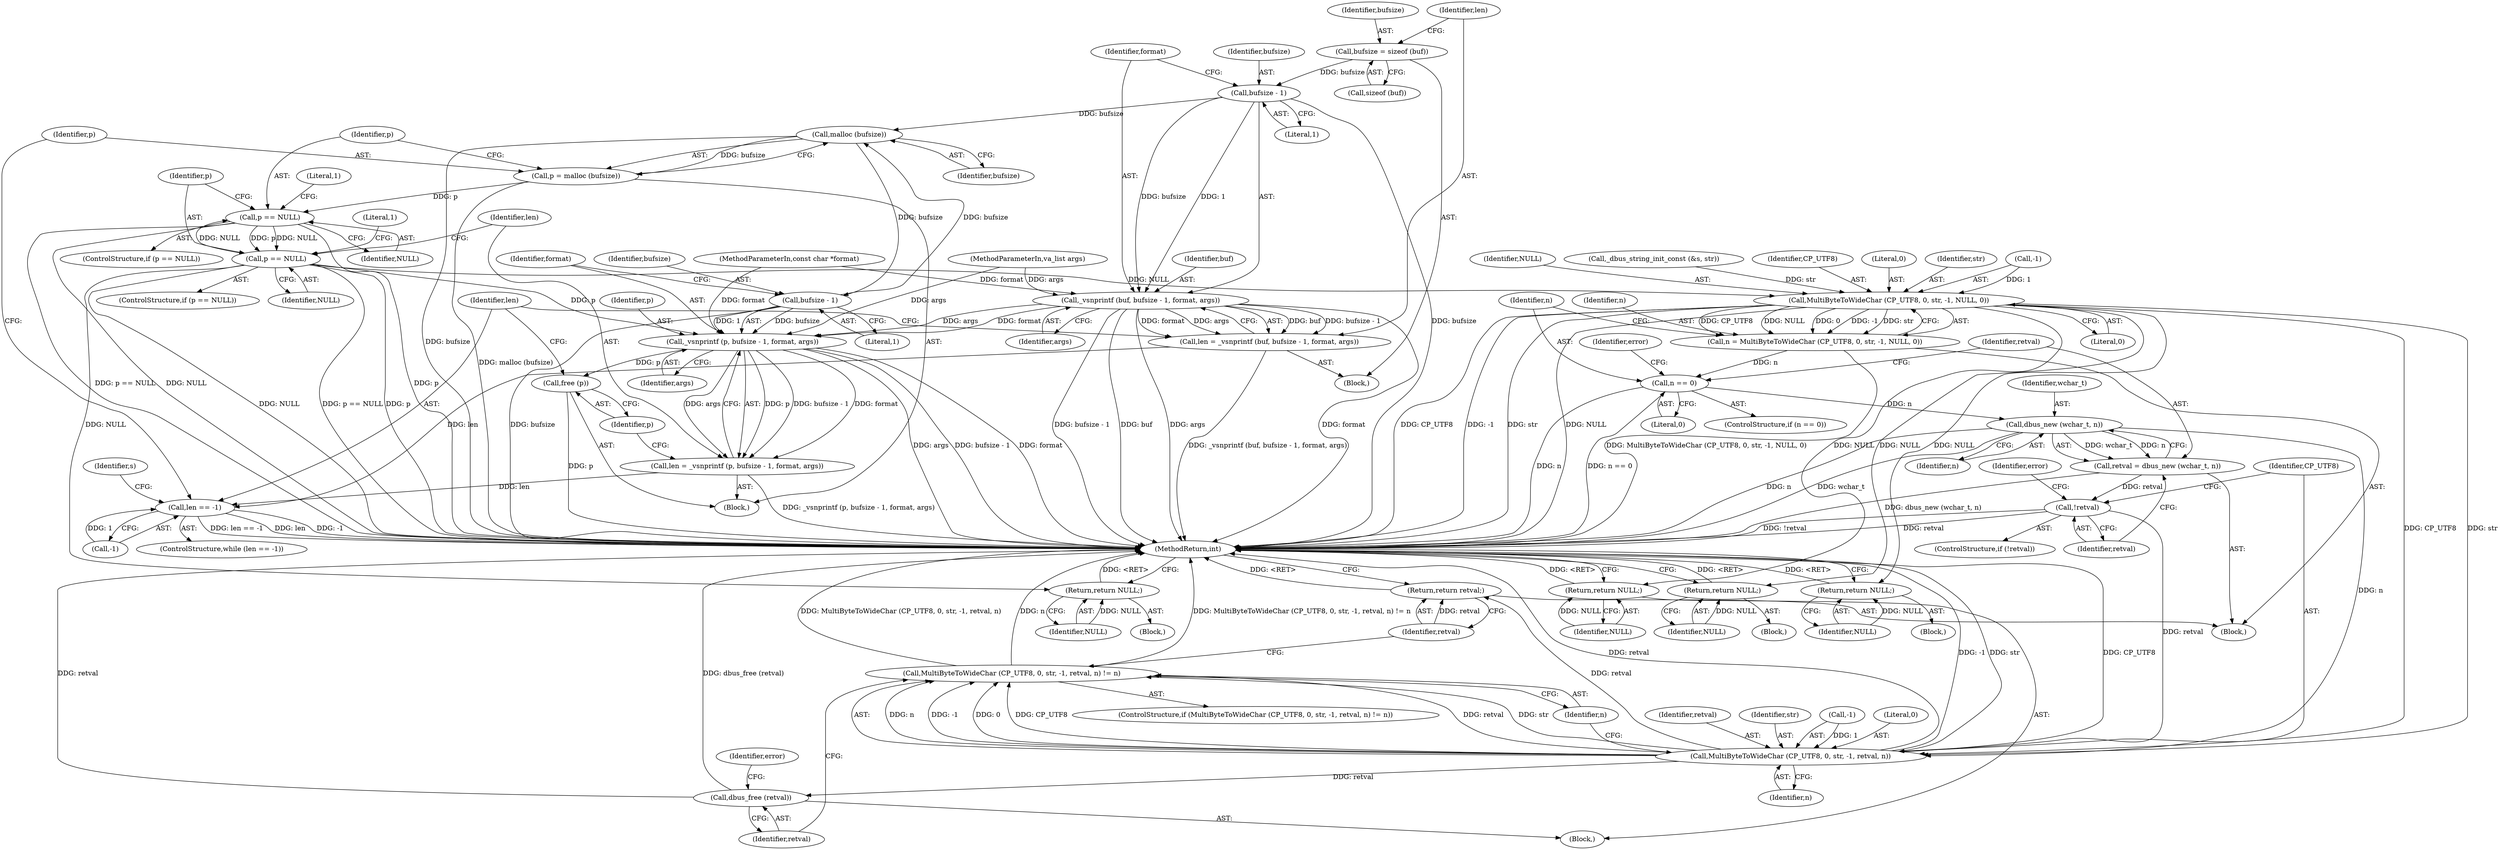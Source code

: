 digraph "0_dbus_954d75b2b64e4799f360d2a6bf9cff6d9fee37e7@API" {
"1000112" [label="(Call,bufsize = sizeof (buf))"];
"1000120" [label="(Call,bufsize - 1)"];
"1000118" [label="(Call,_vsnprintf (buf, bufsize - 1, format, args))"];
"1000116" [label="(Call,len = _vsnprintf (buf, bufsize - 1, format, args))"];
"1000126" [label="(Call,len == -1)"];
"1000151" [label="(Call,_vsnprintf (p, bufsize - 1, format, args))"];
"1000149" [label="(Call,len = _vsnprintf (p, bufsize - 1, format, args))"];
"1000158" [label="(Call,free (p))"];
"1000133" [label="(Call,malloc (bufsize))"];
"1000131" [label="(Call,p = malloc (bufsize))"];
"1000136" [label="(Call,p == NULL)"];
"1000143" [label="(Call,p == NULL)"];
"1000182" [label="(Return,return NULL;)"];
"1000186" [label="(Call,MultiByteToWideChar (CP_UTF8, 0, str, -1, NULL, 0))"];
"1000184" [label="(Call,n = MultiByteToWideChar (CP_UTF8, 0, str, -1, NULL, 0))"];
"1000195" [label="(Call,n == 0)"];
"1000206" [label="(Call,dbus_new (wchar_t, n))"];
"1000204" [label="(Call,retval = dbus_new (wchar_t, n))"];
"1000210" [label="(Call,!retval)"];
"1000219" [label="(Call,MultiByteToWideChar (CP_UTF8, 0, str, -1, retval, n))"];
"1000218" [label="(Call,MultiByteToWideChar (CP_UTF8, 0, str, -1, retval, n) != n)"];
"1000229" [label="(Call,dbus_free (retval))"];
"1000237" [label="(Return,return retval;)"];
"1000202" [label="(Return,return NULL;)"];
"1000215" [label="(Return,return NULL;)"];
"1000235" [label="(Return,return NULL;)"];
"1000153" [label="(Call,bufsize - 1)"];
"1000227" [label="(Identifier,n)"];
"1000133" [label="(Call,malloc (bufsize))"];
"1000204" [label="(Call,retval = dbus_new (wchar_t, n))"];
"1000124" [label="(Identifier,args)"];
"1000177" [label="(Block,)"];
"1000226" [label="(Identifier,n)"];
"1000137" [label="(Identifier,p)"];
"1000134" [label="(Identifier,bufsize)"];
"1000118" [label="(Call,_vsnprintf (buf, bufsize - 1, format, args))"];
"1000203" [label="(Identifier,NULL)"];
"1000166" [label="(Identifier,s)"];
"1000187" [label="(Identifier,CP_UTF8)"];
"1000127" [label="(Identifier,len)"];
"1000183" [label="(Identifier,NULL)"];
"1000135" [label="(ControlStructure,if (p == NULL))"];
"1000132" [label="(Identifier,p)"];
"1000225" [label="(Identifier,retval)"];
"1000188" [label="(Literal,0)"];
"1000131" [label="(Call,p = malloc (bufsize))"];
"1000222" [label="(Identifier,str)"];
"1000185" [label="(Identifier,n)"];
"1000209" [label="(ControlStructure,if (!retval))"];
"1000116" [label="(Call,len = _vsnprintf (buf, bufsize - 1, format, args))"];
"1000194" [label="(ControlStructure,if (n == 0))"];
"1000123" [label="(Identifier,format)"];
"1000152" [label="(Identifier,p)"];
"1000212" [label="(Block,)"];
"1000119" [label="(Identifier,buf)"];
"1000230" [label="(Identifier,retval)"];
"1000159" [label="(Identifier,p)"];
"1000198" [label="(Block,)"];
"1000120" [label="(Call,bufsize - 1)"];
"1000217" [label="(ControlStructure,if (MultiByteToWideChar (CP_UTF8, 0, str, -1, retval, n) != n))"];
"1000138" [label="(Identifier,NULL)"];
"1000157" [label="(Identifier,args)"];
"1000144" [label="(Identifier,p)"];
"1000229" [label="(Call,dbus_free (retval))"];
"1000117" [label="(Identifier,len)"];
"1000189" [label="(Identifier,str)"];
"1000107" [label="(MethodParameterIn,va_list args)"];
"1000235" [label="(Return,return NULL;)"];
"1000148" [label="(Literal,1)"];
"1000228" [label="(Block,)"];
"1000153" [label="(Call,bufsize - 1)"];
"1000300" [label="(MethodReturn,int)"];
"1000232" [label="(Identifier,error)"];
"1000154" [label="(Identifier,bufsize)"];
"1000216" [label="(Identifier,NULL)"];
"1000151" [label="(Call,_vsnprintf (p, bufsize - 1, format, args))"];
"1000143" [label="(Call,p == NULL)"];
"1000190" [label="(Call,-1)"];
"1000114" [label="(Call,sizeof (buf))"];
"1000141" [label="(Literal,1)"];
"1000200" [label="(Identifier,error)"];
"1000186" [label="(Call,MultiByteToWideChar (CP_UTF8, 0, str, -1, NULL, 0))"];
"1000184" [label="(Call,n = MultiByteToWideChar (CP_UTF8, 0, str, -1, NULL, 0))"];
"1000195" [label="(Call,n == 0)"];
"1000155" [label="(Literal,1)"];
"1000142" [label="(ControlStructure,if (p == NULL))"];
"1000211" [label="(Identifier,retval)"];
"1000108" [label="(Block,)"];
"1000197" [label="(Literal,0)"];
"1000126" [label="(Call,len == -1)"];
"1000121" [label="(Identifier,bufsize)"];
"1000112" [label="(Call,bufsize = sizeof (buf))"];
"1000158" [label="(Call,free (p))"];
"1000196" [label="(Identifier,n)"];
"1000149" [label="(Call,len = _vsnprintf (p, bufsize - 1, format, args))"];
"1000238" [label="(Identifier,retval)"];
"1000223" [label="(Call,-1)"];
"1000122" [label="(Literal,1)"];
"1000193" [label="(Literal,0)"];
"1000207" [label="(Identifier,wchar_t)"];
"1000192" [label="(Identifier,NULL)"];
"1000156" [label="(Identifier,format)"];
"1000128" [label="(Call,-1)"];
"1000220" [label="(Identifier,CP_UTF8)"];
"1000150" [label="(Identifier,len)"];
"1000218" [label="(Call,MultiByteToWideChar (CP_UTF8, 0, str, -1, retval, n) != n)"];
"1000210" [label="(Call,!retval)"];
"1000125" [label="(ControlStructure,while (len == -1))"];
"1000182" [label="(Return,return NULL;)"];
"1000164" [label="(Call,_dbus_string_init_const (&s, str))"];
"1000219" [label="(Call,MultiByteToWideChar (CP_UTF8, 0, str, -1, retval, n))"];
"1000145" [label="(Identifier,NULL)"];
"1000214" [label="(Identifier,error)"];
"1000130" [label="(Block,)"];
"1000205" [label="(Identifier,retval)"];
"1000236" [label="(Identifier,NULL)"];
"1000106" [label="(MethodParameterIn,const char *format)"];
"1000221" [label="(Literal,0)"];
"1000215" [label="(Return,return NULL;)"];
"1000237" [label="(Return,return retval;)"];
"1000206" [label="(Call,dbus_new (wchar_t, n))"];
"1000113" [label="(Identifier,bufsize)"];
"1000208" [label="(Identifier,n)"];
"1000160" [label="(Block,)"];
"1000202" [label="(Return,return NULL;)"];
"1000136" [label="(Call,p == NULL)"];
"1000112" -> "1000108"  [label="AST: "];
"1000112" -> "1000114"  [label="CFG: "];
"1000113" -> "1000112"  [label="AST: "];
"1000114" -> "1000112"  [label="AST: "];
"1000117" -> "1000112"  [label="CFG: "];
"1000112" -> "1000120"  [label="DDG: bufsize"];
"1000120" -> "1000118"  [label="AST: "];
"1000120" -> "1000122"  [label="CFG: "];
"1000121" -> "1000120"  [label="AST: "];
"1000122" -> "1000120"  [label="AST: "];
"1000123" -> "1000120"  [label="CFG: "];
"1000120" -> "1000300"  [label="DDG: bufsize"];
"1000120" -> "1000118"  [label="DDG: bufsize"];
"1000120" -> "1000118"  [label="DDG: 1"];
"1000120" -> "1000133"  [label="DDG: bufsize"];
"1000118" -> "1000116"  [label="AST: "];
"1000118" -> "1000124"  [label="CFG: "];
"1000119" -> "1000118"  [label="AST: "];
"1000123" -> "1000118"  [label="AST: "];
"1000124" -> "1000118"  [label="AST: "];
"1000116" -> "1000118"  [label="CFG: "];
"1000118" -> "1000300"  [label="DDG: format"];
"1000118" -> "1000300"  [label="DDG: bufsize - 1"];
"1000118" -> "1000300"  [label="DDG: buf"];
"1000118" -> "1000300"  [label="DDG: args"];
"1000118" -> "1000116"  [label="DDG: buf"];
"1000118" -> "1000116"  [label="DDG: bufsize - 1"];
"1000118" -> "1000116"  [label="DDG: format"];
"1000118" -> "1000116"  [label="DDG: args"];
"1000106" -> "1000118"  [label="DDG: format"];
"1000107" -> "1000118"  [label="DDG: args"];
"1000118" -> "1000151"  [label="DDG: format"];
"1000118" -> "1000151"  [label="DDG: args"];
"1000116" -> "1000108"  [label="AST: "];
"1000117" -> "1000116"  [label="AST: "];
"1000127" -> "1000116"  [label="CFG: "];
"1000116" -> "1000300"  [label="DDG: _vsnprintf (buf, bufsize - 1, format, args)"];
"1000116" -> "1000126"  [label="DDG: len"];
"1000126" -> "1000125"  [label="AST: "];
"1000126" -> "1000128"  [label="CFG: "];
"1000127" -> "1000126"  [label="AST: "];
"1000128" -> "1000126"  [label="AST: "];
"1000132" -> "1000126"  [label="CFG: "];
"1000166" -> "1000126"  [label="CFG: "];
"1000126" -> "1000300"  [label="DDG: len == -1"];
"1000126" -> "1000300"  [label="DDG: len"];
"1000126" -> "1000300"  [label="DDG: -1"];
"1000149" -> "1000126"  [label="DDG: len"];
"1000128" -> "1000126"  [label="DDG: 1"];
"1000151" -> "1000149"  [label="AST: "];
"1000151" -> "1000157"  [label="CFG: "];
"1000152" -> "1000151"  [label="AST: "];
"1000153" -> "1000151"  [label="AST: "];
"1000156" -> "1000151"  [label="AST: "];
"1000157" -> "1000151"  [label="AST: "];
"1000149" -> "1000151"  [label="CFG: "];
"1000151" -> "1000300"  [label="DDG: args"];
"1000151" -> "1000300"  [label="DDG: bufsize - 1"];
"1000151" -> "1000300"  [label="DDG: format"];
"1000151" -> "1000149"  [label="DDG: p"];
"1000151" -> "1000149"  [label="DDG: bufsize - 1"];
"1000151" -> "1000149"  [label="DDG: format"];
"1000151" -> "1000149"  [label="DDG: args"];
"1000143" -> "1000151"  [label="DDG: p"];
"1000153" -> "1000151"  [label="DDG: bufsize"];
"1000153" -> "1000151"  [label="DDG: 1"];
"1000106" -> "1000151"  [label="DDG: format"];
"1000107" -> "1000151"  [label="DDG: args"];
"1000151" -> "1000158"  [label="DDG: p"];
"1000149" -> "1000130"  [label="AST: "];
"1000150" -> "1000149"  [label="AST: "];
"1000159" -> "1000149"  [label="CFG: "];
"1000149" -> "1000300"  [label="DDG: _vsnprintf (p, bufsize - 1, format, args)"];
"1000158" -> "1000130"  [label="AST: "];
"1000158" -> "1000159"  [label="CFG: "];
"1000159" -> "1000158"  [label="AST: "];
"1000127" -> "1000158"  [label="CFG: "];
"1000158" -> "1000300"  [label="DDG: p"];
"1000133" -> "1000131"  [label="AST: "];
"1000133" -> "1000134"  [label="CFG: "];
"1000134" -> "1000133"  [label="AST: "];
"1000131" -> "1000133"  [label="CFG: "];
"1000133" -> "1000300"  [label="DDG: bufsize"];
"1000133" -> "1000131"  [label="DDG: bufsize"];
"1000153" -> "1000133"  [label="DDG: bufsize"];
"1000133" -> "1000153"  [label="DDG: bufsize"];
"1000131" -> "1000130"  [label="AST: "];
"1000132" -> "1000131"  [label="AST: "];
"1000137" -> "1000131"  [label="CFG: "];
"1000131" -> "1000300"  [label="DDG: malloc (bufsize)"];
"1000131" -> "1000136"  [label="DDG: p"];
"1000136" -> "1000135"  [label="AST: "];
"1000136" -> "1000138"  [label="CFG: "];
"1000137" -> "1000136"  [label="AST: "];
"1000138" -> "1000136"  [label="AST: "];
"1000141" -> "1000136"  [label="CFG: "];
"1000144" -> "1000136"  [label="CFG: "];
"1000136" -> "1000300"  [label="DDG: p == NULL"];
"1000136" -> "1000300"  [label="DDG: NULL"];
"1000136" -> "1000300"  [label="DDG: p"];
"1000143" -> "1000136"  [label="DDG: NULL"];
"1000136" -> "1000143"  [label="DDG: p"];
"1000136" -> "1000143"  [label="DDG: NULL"];
"1000143" -> "1000142"  [label="AST: "];
"1000143" -> "1000145"  [label="CFG: "];
"1000144" -> "1000143"  [label="AST: "];
"1000145" -> "1000143"  [label="AST: "];
"1000148" -> "1000143"  [label="CFG: "];
"1000150" -> "1000143"  [label="CFG: "];
"1000143" -> "1000300"  [label="DDG: p"];
"1000143" -> "1000300"  [label="DDG: NULL"];
"1000143" -> "1000300"  [label="DDG: p == NULL"];
"1000143" -> "1000182"  [label="DDG: NULL"];
"1000143" -> "1000186"  [label="DDG: NULL"];
"1000182" -> "1000177"  [label="AST: "];
"1000182" -> "1000183"  [label="CFG: "];
"1000183" -> "1000182"  [label="AST: "];
"1000300" -> "1000182"  [label="CFG: "];
"1000182" -> "1000300"  [label="DDG: <RET>"];
"1000183" -> "1000182"  [label="DDG: NULL"];
"1000186" -> "1000184"  [label="AST: "];
"1000186" -> "1000193"  [label="CFG: "];
"1000187" -> "1000186"  [label="AST: "];
"1000188" -> "1000186"  [label="AST: "];
"1000189" -> "1000186"  [label="AST: "];
"1000190" -> "1000186"  [label="AST: "];
"1000192" -> "1000186"  [label="AST: "];
"1000193" -> "1000186"  [label="AST: "];
"1000184" -> "1000186"  [label="CFG: "];
"1000186" -> "1000300"  [label="DDG: CP_UTF8"];
"1000186" -> "1000300"  [label="DDG: -1"];
"1000186" -> "1000300"  [label="DDG: str"];
"1000186" -> "1000300"  [label="DDG: NULL"];
"1000186" -> "1000184"  [label="DDG: CP_UTF8"];
"1000186" -> "1000184"  [label="DDG: NULL"];
"1000186" -> "1000184"  [label="DDG: 0"];
"1000186" -> "1000184"  [label="DDG: -1"];
"1000186" -> "1000184"  [label="DDG: str"];
"1000164" -> "1000186"  [label="DDG: str"];
"1000190" -> "1000186"  [label="DDG: 1"];
"1000186" -> "1000202"  [label="DDG: NULL"];
"1000186" -> "1000215"  [label="DDG: NULL"];
"1000186" -> "1000219"  [label="DDG: CP_UTF8"];
"1000186" -> "1000219"  [label="DDG: str"];
"1000186" -> "1000235"  [label="DDG: NULL"];
"1000184" -> "1000160"  [label="AST: "];
"1000185" -> "1000184"  [label="AST: "];
"1000196" -> "1000184"  [label="CFG: "];
"1000184" -> "1000300"  [label="DDG: MultiByteToWideChar (CP_UTF8, 0, str, -1, NULL, 0)"];
"1000184" -> "1000195"  [label="DDG: n"];
"1000195" -> "1000194"  [label="AST: "];
"1000195" -> "1000197"  [label="CFG: "];
"1000196" -> "1000195"  [label="AST: "];
"1000197" -> "1000195"  [label="AST: "];
"1000200" -> "1000195"  [label="CFG: "];
"1000205" -> "1000195"  [label="CFG: "];
"1000195" -> "1000300"  [label="DDG: n"];
"1000195" -> "1000300"  [label="DDG: n == 0"];
"1000195" -> "1000206"  [label="DDG: n"];
"1000206" -> "1000204"  [label="AST: "];
"1000206" -> "1000208"  [label="CFG: "];
"1000207" -> "1000206"  [label="AST: "];
"1000208" -> "1000206"  [label="AST: "];
"1000204" -> "1000206"  [label="CFG: "];
"1000206" -> "1000300"  [label="DDG: n"];
"1000206" -> "1000300"  [label="DDG: wchar_t"];
"1000206" -> "1000204"  [label="DDG: wchar_t"];
"1000206" -> "1000204"  [label="DDG: n"];
"1000206" -> "1000219"  [label="DDG: n"];
"1000204" -> "1000160"  [label="AST: "];
"1000205" -> "1000204"  [label="AST: "];
"1000211" -> "1000204"  [label="CFG: "];
"1000204" -> "1000300"  [label="DDG: dbus_new (wchar_t, n)"];
"1000204" -> "1000210"  [label="DDG: retval"];
"1000210" -> "1000209"  [label="AST: "];
"1000210" -> "1000211"  [label="CFG: "];
"1000211" -> "1000210"  [label="AST: "];
"1000214" -> "1000210"  [label="CFG: "];
"1000220" -> "1000210"  [label="CFG: "];
"1000210" -> "1000300"  [label="DDG: !retval"];
"1000210" -> "1000300"  [label="DDG: retval"];
"1000210" -> "1000219"  [label="DDG: retval"];
"1000219" -> "1000218"  [label="AST: "];
"1000219" -> "1000226"  [label="CFG: "];
"1000220" -> "1000219"  [label="AST: "];
"1000221" -> "1000219"  [label="AST: "];
"1000222" -> "1000219"  [label="AST: "];
"1000223" -> "1000219"  [label="AST: "];
"1000225" -> "1000219"  [label="AST: "];
"1000226" -> "1000219"  [label="AST: "];
"1000227" -> "1000219"  [label="CFG: "];
"1000219" -> "1000300"  [label="DDG: retval"];
"1000219" -> "1000300"  [label="DDG: -1"];
"1000219" -> "1000300"  [label="DDG: str"];
"1000219" -> "1000300"  [label="DDG: CP_UTF8"];
"1000219" -> "1000218"  [label="DDG: n"];
"1000219" -> "1000218"  [label="DDG: -1"];
"1000219" -> "1000218"  [label="DDG: 0"];
"1000219" -> "1000218"  [label="DDG: CP_UTF8"];
"1000219" -> "1000218"  [label="DDG: retval"];
"1000219" -> "1000218"  [label="DDG: str"];
"1000223" -> "1000219"  [label="DDG: 1"];
"1000219" -> "1000229"  [label="DDG: retval"];
"1000219" -> "1000237"  [label="DDG: retval"];
"1000218" -> "1000217"  [label="AST: "];
"1000218" -> "1000227"  [label="CFG: "];
"1000227" -> "1000218"  [label="AST: "];
"1000230" -> "1000218"  [label="CFG: "];
"1000238" -> "1000218"  [label="CFG: "];
"1000218" -> "1000300"  [label="DDG: MultiByteToWideChar (CP_UTF8, 0, str, -1, retval, n)"];
"1000218" -> "1000300"  [label="DDG: n"];
"1000218" -> "1000300"  [label="DDG: MultiByteToWideChar (CP_UTF8, 0, str, -1, retval, n) != n"];
"1000229" -> "1000228"  [label="AST: "];
"1000229" -> "1000230"  [label="CFG: "];
"1000230" -> "1000229"  [label="AST: "];
"1000232" -> "1000229"  [label="CFG: "];
"1000229" -> "1000300"  [label="DDG: dbus_free (retval)"];
"1000229" -> "1000300"  [label="DDG: retval"];
"1000237" -> "1000160"  [label="AST: "];
"1000237" -> "1000238"  [label="CFG: "];
"1000238" -> "1000237"  [label="AST: "];
"1000300" -> "1000237"  [label="CFG: "];
"1000237" -> "1000300"  [label="DDG: <RET>"];
"1000238" -> "1000237"  [label="DDG: retval"];
"1000202" -> "1000198"  [label="AST: "];
"1000202" -> "1000203"  [label="CFG: "];
"1000203" -> "1000202"  [label="AST: "];
"1000300" -> "1000202"  [label="CFG: "];
"1000202" -> "1000300"  [label="DDG: <RET>"];
"1000203" -> "1000202"  [label="DDG: NULL"];
"1000215" -> "1000212"  [label="AST: "];
"1000215" -> "1000216"  [label="CFG: "];
"1000216" -> "1000215"  [label="AST: "];
"1000300" -> "1000215"  [label="CFG: "];
"1000215" -> "1000300"  [label="DDG: <RET>"];
"1000216" -> "1000215"  [label="DDG: NULL"];
"1000235" -> "1000228"  [label="AST: "];
"1000235" -> "1000236"  [label="CFG: "];
"1000236" -> "1000235"  [label="AST: "];
"1000300" -> "1000235"  [label="CFG: "];
"1000235" -> "1000300"  [label="DDG: <RET>"];
"1000236" -> "1000235"  [label="DDG: NULL"];
"1000153" -> "1000155"  [label="CFG: "];
"1000154" -> "1000153"  [label="AST: "];
"1000155" -> "1000153"  [label="AST: "];
"1000156" -> "1000153"  [label="CFG: "];
"1000153" -> "1000300"  [label="DDG: bufsize"];
}
